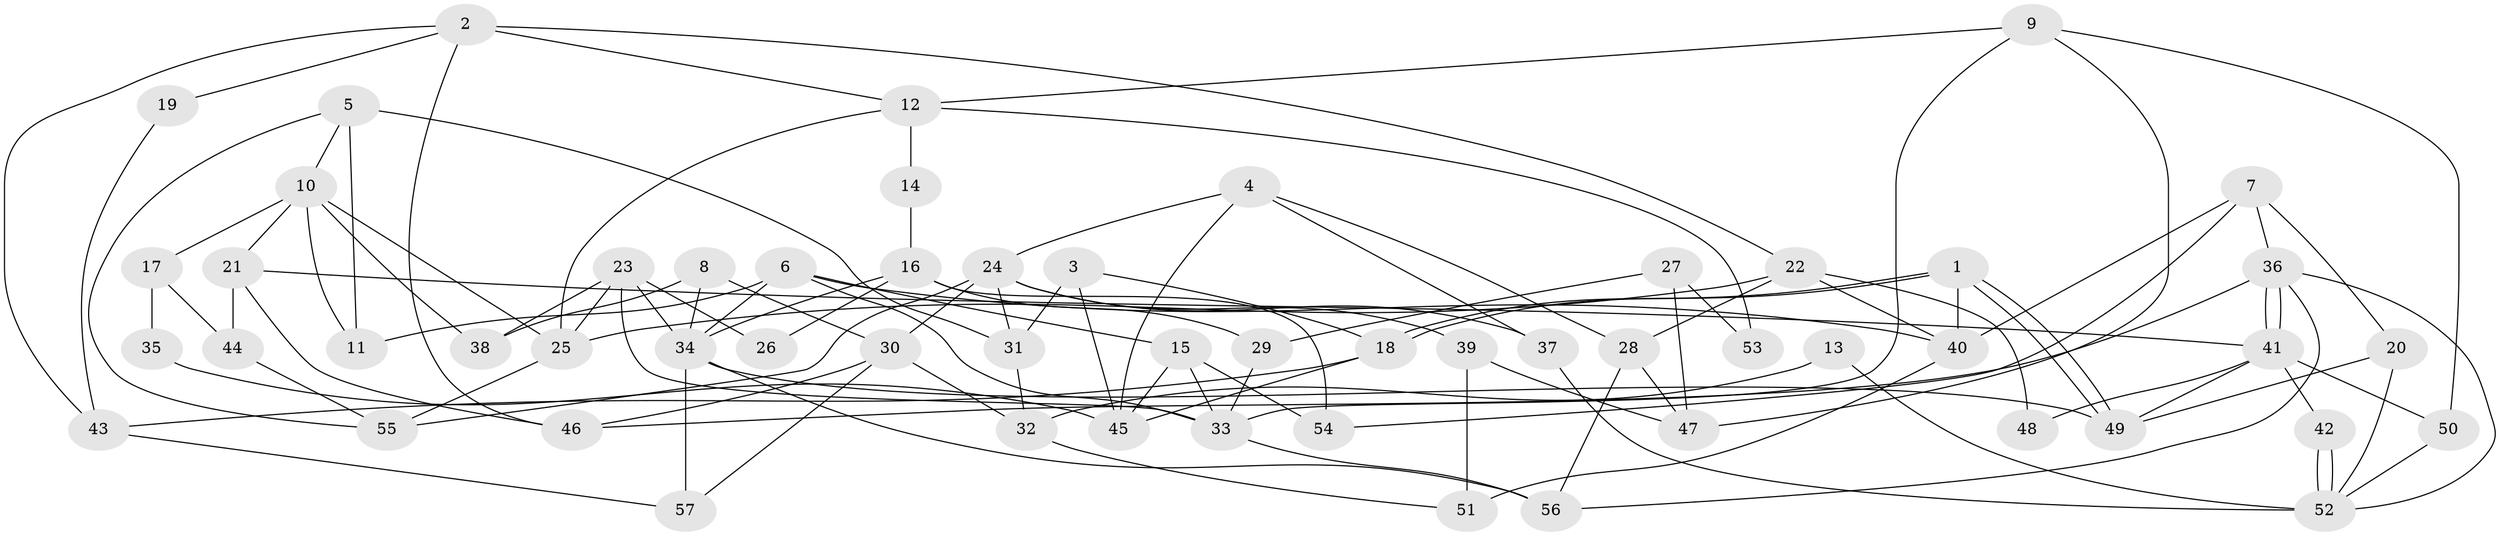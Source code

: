 // coarse degree distribution, {2: 0.23529411764705882, 4: 0.23529411764705882, 3: 0.11764705882352941, 7: 0.058823529411764705, 5: 0.058823529411764705, 10: 0.058823529411764705, 6: 0.23529411764705882}
// Generated by graph-tools (version 1.1) at 2025/55/03/04/25 21:55:03]
// undirected, 57 vertices, 114 edges
graph export_dot {
graph [start="1"]
  node [color=gray90,style=filled];
  1;
  2;
  3;
  4;
  5;
  6;
  7;
  8;
  9;
  10;
  11;
  12;
  13;
  14;
  15;
  16;
  17;
  18;
  19;
  20;
  21;
  22;
  23;
  24;
  25;
  26;
  27;
  28;
  29;
  30;
  31;
  32;
  33;
  34;
  35;
  36;
  37;
  38;
  39;
  40;
  41;
  42;
  43;
  44;
  45;
  46;
  47;
  48;
  49;
  50;
  51;
  52;
  53;
  54;
  55;
  56;
  57;
  1 -- 49;
  1 -- 49;
  1 -- 18;
  1 -- 18;
  1 -- 40;
  2 -- 43;
  2 -- 22;
  2 -- 12;
  2 -- 19;
  2 -- 46;
  3 -- 31;
  3 -- 18;
  3 -- 45;
  4 -- 37;
  4 -- 45;
  4 -- 24;
  4 -- 28;
  5 -- 10;
  5 -- 55;
  5 -- 11;
  5 -- 31;
  6 -- 11;
  6 -- 34;
  6 -- 15;
  6 -- 33;
  6 -- 40;
  7 -- 40;
  7 -- 36;
  7 -- 20;
  7 -- 54;
  8 -- 34;
  8 -- 30;
  8 -- 38;
  9 -- 33;
  9 -- 50;
  9 -- 12;
  9 -- 47;
  10 -- 25;
  10 -- 21;
  10 -- 11;
  10 -- 17;
  10 -- 38;
  12 -- 14;
  12 -- 25;
  12 -- 53;
  13 -- 52;
  13 -- 32;
  14 -- 16;
  15 -- 33;
  15 -- 45;
  15 -- 54;
  16 -- 54;
  16 -- 34;
  16 -- 26;
  16 -- 29;
  17 -- 44;
  17 -- 35;
  18 -- 45;
  18 -- 43;
  19 -- 43;
  20 -- 52;
  20 -- 49;
  21 -- 41;
  21 -- 46;
  21 -- 44;
  22 -- 40;
  22 -- 28;
  22 -- 25;
  22 -- 48;
  23 -- 25;
  23 -- 38;
  23 -- 26;
  23 -- 33;
  23 -- 34;
  24 -- 31;
  24 -- 30;
  24 -- 37;
  24 -- 39;
  24 -- 55;
  25 -- 55;
  27 -- 29;
  27 -- 47;
  27 -- 53;
  28 -- 56;
  28 -- 47;
  29 -- 33;
  30 -- 46;
  30 -- 32;
  30 -- 57;
  31 -- 32;
  32 -- 51;
  33 -- 56;
  34 -- 49;
  34 -- 56;
  34 -- 57;
  35 -- 45;
  36 -- 41;
  36 -- 41;
  36 -- 56;
  36 -- 46;
  36 -- 52;
  37 -- 52;
  39 -- 47;
  39 -- 51;
  40 -- 51;
  41 -- 49;
  41 -- 42;
  41 -- 48;
  41 -- 50;
  42 -- 52;
  42 -- 52;
  43 -- 57;
  44 -- 55;
  50 -- 52;
}
